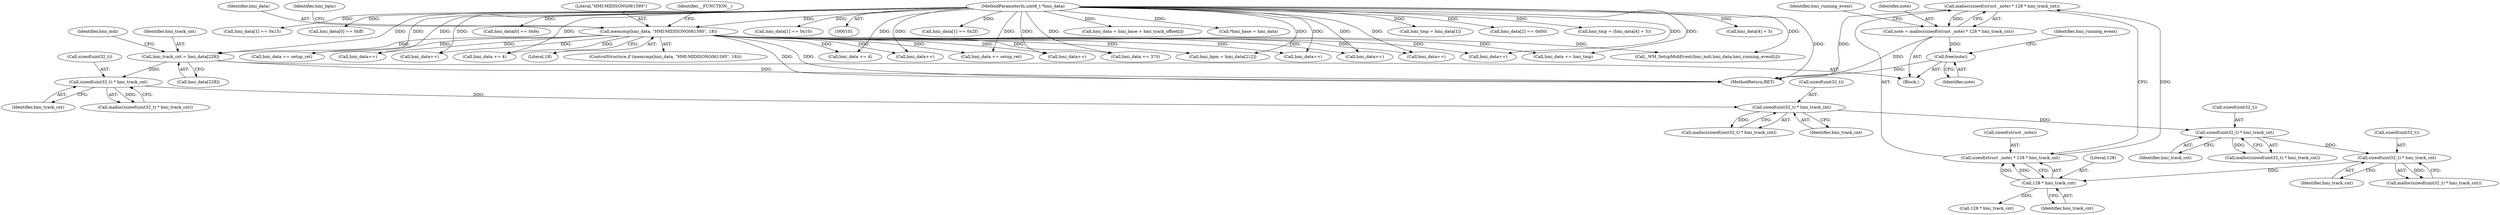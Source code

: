 digraph "0_wildmidi_660b513d99bced8783a4a5984ac2f742c74ebbdd@API" {
"1000296" [label="(Call,malloc(sizeof(struct _note) * 128 * hmi_track_cnt))"];
"1000297" [label="(Call,sizeof(struct _note) * 128 * hmi_track_cnt)"];
"1000300" [label="(Call,128 * hmi_track_cnt)"];
"1000290" [label="(Call,sizeof(uint32_t) * hmi_track_cnt)"];
"1000283" [label="(Call,sizeof(uint32_t) * hmi_track_cnt)"];
"1000276" [label="(Call,sizeof(uint32_t) * hmi_track_cnt)"];
"1000269" [label="(Call,sizeof(uint32_t) * hmi_track_cnt)"];
"1000218" [label="(Call,hmi_track_cnt = hmi_data[228])"];
"1000197" [label="(Call,memcmp(hmi_data, \"HMI-MIDISONG061595\", 18))"];
"1000102" [label="(MethodParameterIn,uint8_t *hmi_data)"];
"1000294" [label="(Call,note = malloc(sizeof(struct _note) * 128 * hmi_track_cnt))"];
"1001272" [label="(Call,free(note))"];
"1000283" [label="(Call,sizeof(uint32_t) * hmi_track_cnt)"];
"1000224" [label="(Identifier,hmi_mdi)"];
"1000294" [label="(Call,note = malloc(sizeof(struct _note) * 128 * hmi_track_cnt))"];
"1000834" [label="(Call,hmi_data[1] == 0x2f)"];
"1001275" [label="(Identifier,hmi_running_event)"];
"1000803" [label="(Call,hmi_data += 4)"];
"1000289" [label="(Call,malloc(sizeof(uint32_t) * hmi_track_cnt))"];
"1000275" [label="(Call,malloc(sizeof(uint32_t) * hmi_track_cnt))"];
"1000795" [label="(Call,hmi_data += 4)"];
"1000279" [label="(Identifier,hmi_track_cnt)"];
"1000372" [label="(Call,hmi_data++)"];
"1000291" [label="(Call,sizeof(uint32_t))"];
"1000220" [label="(Call,hmi_data[228])"];
"1000277" [label="(Call,sizeof(uint32_t))"];
"1000218" [label="(Call,hmi_track_cnt = hmi_data[228])"];
"1000200" [label="(Literal,18)"];
"1000210" [label="(Call,hmi_bpm = hmi_data[212])"];
"1000309" [label="(Call,128 * hmi_track_cnt)"];
"1000203" [label="(Identifier,__FUNCTION__)"];
"1000295" [label="(Identifier,note)"];
"1000296" [label="(Call,malloc(sizeof(struct _note) * 128 * hmi_track_cnt))"];
"1000286" [label="(Identifier,hmi_track_cnt)"];
"1001114" [label="(Call,hmi_data++)"];
"1000381" [label="(Call,hmi_data++)"];
"1000198" [label="(Identifier,hmi_data)"];
"1000970" [label="(Call,hmi_data += setup_ret)"];
"1000746" [label="(Call,hmi_data = hmi_base + hmi_track_offset[i])"];
"1000110" [label="(Call,*hmi_base = hmi_data)"];
"1000943" [label="(Call,hmi_tmp = hmi_data[1])"];
"1000269" [label="(Call,sizeof(uint32_t) * hmi_track_cnt)"];
"1001286" [label="(MethodReturn,RET)"];
"1000272" [label="(Identifier,hmi_track_cnt)"];
"1000219" [label="(Identifier,hmi_track_cnt)"];
"1000211" [label="(Identifier,hmi_bpm)"];
"1000839" [label="(Call,hmi_data[2] == 0x00)"];
"1000197" [label="(Call,memcmp(hmi_data, \"HMI-MIDISONG061595\", 18))"];
"1000302" [label="(Identifier,hmi_track_cnt)"];
"1000363" [label="(Call,hmi_data++)"];
"1000301" [label="(Literal,128)"];
"1000290" [label="(Call,sizeof(uint32_t) * hmi_track_cnt)"];
"1000772" [label="(Call,hmi_tmp = (hmi_data[4] + 5))"];
"1000284" [label="(Call,sizeof(uint32_t))"];
"1001011" [label="(Call,hmi_data++)"];
"1000774" [label="(Call,hmi_data[4] + 5)"];
"1000282" [label="(Call,malloc(sizeof(uint32_t) * hmi_track_cnt))"];
"1000817" [label="(Call,_WM_SetupMidiEvent(hmi_mdi,hmi_data,hmi_running_event[i]))"];
"1000196" [label="(ControlStructure,if (memcmp(hmi_data, \"HMI-MIDISONG061595\", 18)))"];
"1000298" [label="(Call,sizeof(struct _note))"];
"1001272" [label="(Call,free(note))"];
"1000102" [label="(MethodParameterIn,uint8_t *hmi_data)"];
"1000297" [label="(Call,sizeof(struct _note) * 128 * hmi_track_cnt)"];
"1000312" [label="(Call,hmi_data += 370)"];
"1000300" [label="(Call,128 * hmi_track_cnt)"];
"1000293" [label="(Identifier,hmi_track_cnt)"];
"1000789" [label="(Call,hmi_data[1] == 0x15)"];
"1000268" [label="(Call,malloc(sizeof(uint32_t) * hmi_track_cnt))"];
"1000304" [label="(Identifier,hmi_running_event)"];
"1001273" [label="(Identifier,note)"];
"1000828" [label="(Call,hmi_data[0] == 0xff)"];
"1000355" [label="(Call,hmi_data++)"];
"1000779" [label="(Call,hmi_data += hmi_tmp)"];
"1001138" [label="(Call,hmi_data++)"];
"1000270" [label="(Call,sizeof(uint32_t))"];
"1000104" [label="(Block,)"];
"1000199" [label="(Literal,\"HMI-MIDISONG061595\")"];
"1000276" [label="(Call,sizeof(uint32_t) * hmi_track_cnt)"];
"1000759" [label="(Call,hmi_data[0] == 0xfe)"];
"1001084" [label="(Call,hmi_data += setup_ret)"];
"1000766" [label="(Call,hmi_data[1] == 0x10)"];
"1001039" [label="(Call,hmi_data++)"];
"1000296" -> "1000294"  [label="AST: "];
"1000296" -> "1000297"  [label="CFG: "];
"1000297" -> "1000296"  [label="AST: "];
"1000294" -> "1000296"  [label="CFG: "];
"1000296" -> "1001286"  [label="DDG: "];
"1000296" -> "1000294"  [label="DDG: "];
"1000297" -> "1000296"  [label="DDG: "];
"1000297" -> "1000300"  [label="CFG: "];
"1000298" -> "1000297"  [label="AST: "];
"1000300" -> "1000297"  [label="AST: "];
"1000300" -> "1000297"  [label="DDG: "];
"1000300" -> "1000297"  [label="DDG: "];
"1000300" -> "1000302"  [label="CFG: "];
"1000301" -> "1000300"  [label="AST: "];
"1000302" -> "1000300"  [label="AST: "];
"1000290" -> "1000300"  [label="DDG: "];
"1000300" -> "1000309"  [label="DDG: "];
"1000290" -> "1000289"  [label="AST: "];
"1000290" -> "1000293"  [label="CFG: "];
"1000291" -> "1000290"  [label="AST: "];
"1000293" -> "1000290"  [label="AST: "];
"1000289" -> "1000290"  [label="CFG: "];
"1000290" -> "1000289"  [label="DDG: "];
"1000283" -> "1000290"  [label="DDG: "];
"1000283" -> "1000282"  [label="AST: "];
"1000283" -> "1000286"  [label="CFG: "];
"1000284" -> "1000283"  [label="AST: "];
"1000286" -> "1000283"  [label="AST: "];
"1000282" -> "1000283"  [label="CFG: "];
"1000283" -> "1000282"  [label="DDG: "];
"1000276" -> "1000283"  [label="DDG: "];
"1000276" -> "1000275"  [label="AST: "];
"1000276" -> "1000279"  [label="CFG: "];
"1000277" -> "1000276"  [label="AST: "];
"1000279" -> "1000276"  [label="AST: "];
"1000275" -> "1000276"  [label="CFG: "];
"1000276" -> "1000275"  [label="DDG: "];
"1000269" -> "1000276"  [label="DDG: "];
"1000269" -> "1000268"  [label="AST: "];
"1000269" -> "1000272"  [label="CFG: "];
"1000270" -> "1000269"  [label="AST: "];
"1000272" -> "1000269"  [label="AST: "];
"1000268" -> "1000269"  [label="CFG: "];
"1000269" -> "1000268"  [label="DDG: "];
"1000218" -> "1000269"  [label="DDG: "];
"1000218" -> "1000104"  [label="AST: "];
"1000218" -> "1000220"  [label="CFG: "];
"1000219" -> "1000218"  [label="AST: "];
"1000220" -> "1000218"  [label="AST: "];
"1000224" -> "1000218"  [label="CFG: "];
"1000218" -> "1001286"  [label="DDG: "];
"1000197" -> "1000218"  [label="DDG: "];
"1000102" -> "1000218"  [label="DDG: "];
"1000197" -> "1000196"  [label="AST: "];
"1000197" -> "1000200"  [label="CFG: "];
"1000198" -> "1000197"  [label="AST: "];
"1000199" -> "1000197"  [label="AST: "];
"1000200" -> "1000197"  [label="AST: "];
"1000203" -> "1000197"  [label="CFG: "];
"1000211" -> "1000197"  [label="CFG: "];
"1000197" -> "1001286"  [label="DDG: "];
"1000197" -> "1001286"  [label="DDG: "];
"1000102" -> "1000197"  [label="DDG: "];
"1000197" -> "1000210"  [label="DDG: "];
"1000197" -> "1000312"  [label="DDG: "];
"1000197" -> "1000355"  [label="DDG: "];
"1000197" -> "1000363"  [label="DDG: "];
"1000197" -> "1000372"  [label="DDG: "];
"1000197" -> "1000381"  [label="DDG: "];
"1000197" -> "1000779"  [label="DDG: "];
"1000197" -> "1000795"  [label="DDG: "];
"1000197" -> "1000803"  [label="DDG: "];
"1000197" -> "1000817"  [label="DDG: "];
"1000197" -> "1000970"  [label="DDG: "];
"1000197" -> "1001011"  [label="DDG: "];
"1000197" -> "1001039"  [label="DDG: "];
"1000197" -> "1001084"  [label="DDG: "];
"1000197" -> "1001114"  [label="DDG: "];
"1000197" -> "1001138"  [label="DDG: "];
"1000102" -> "1000101"  [label="AST: "];
"1000102" -> "1001286"  [label="DDG: "];
"1000102" -> "1000110"  [label="DDG: "];
"1000102" -> "1000210"  [label="DDG: "];
"1000102" -> "1000312"  [label="DDG: "];
"1000102" -> "1000355"  [label="DDG: "];
"1000102" -> "1000363"  [label="DDG: "];
"1000102" -> "1000372"  [label="DDG: "];
"1000102" -> "1000381"  [label="DDG: "];
"1000102" -> "1000746"  [label="DDG: "];
"1000102" -> "1000759"  [label="DDG: "];
"1000102" -> "1000766"  [label="DDG: "];
"1000102" -> "1000772"  [label="DDG: "];
"1000102" -> "1000774"  [label="DDG: "];
"1000102" -> "1000779"  [label="DDG: "];
"1000102" -> "1000789"  [label="DDG: "];
"1000102" -> "1000795"  [label="DDG: "];
"1000102" -> "1000803"  [label="DDG: "];
"1000102" -> "1000817"  [label="DDG: "];
"1000102" -> "1000828"  [label="DDG: "];
"1000102" -> "1000834"  [label="DDG: "];
"1000102" -> "1000839"  [label="DDG: "];
"1000102" -> "1000943"  [label="DDG: "];
"1000102" -> "1000970"  [label="DDG: "];
"1000102" -> "1001011"  [label="DDG: "];
"1000102" -> "1001039"  [label="DDG: "];
"1000102" -> "1001084"  [label="DDG: "];
"1000102" -> "1001114"  [label="DDG: "];
"1000102" -> "1001138"  [label="DDG: "];
"1000294" -> "1000104"  [label="AST: "];
"1000295" -> "1000294"  [label="AST: "];
"1000304" -> "1000294"  [label="CFG: "];
"1000294" -> "1001286"  [label="DDG: "];
"1000294" -> "1001272"  [label="DDG: "];
"1001272" -> "1000104"  [label="AST: "];
"1001272" -> "1001273"  [label="CFG: "];
"1001273" -> "1001272"  [label="AST: "];
"1001275" -> "1001272"  [label="CFG: "];
"1001272" -> "1001286"  [label="DDG: "];
}
